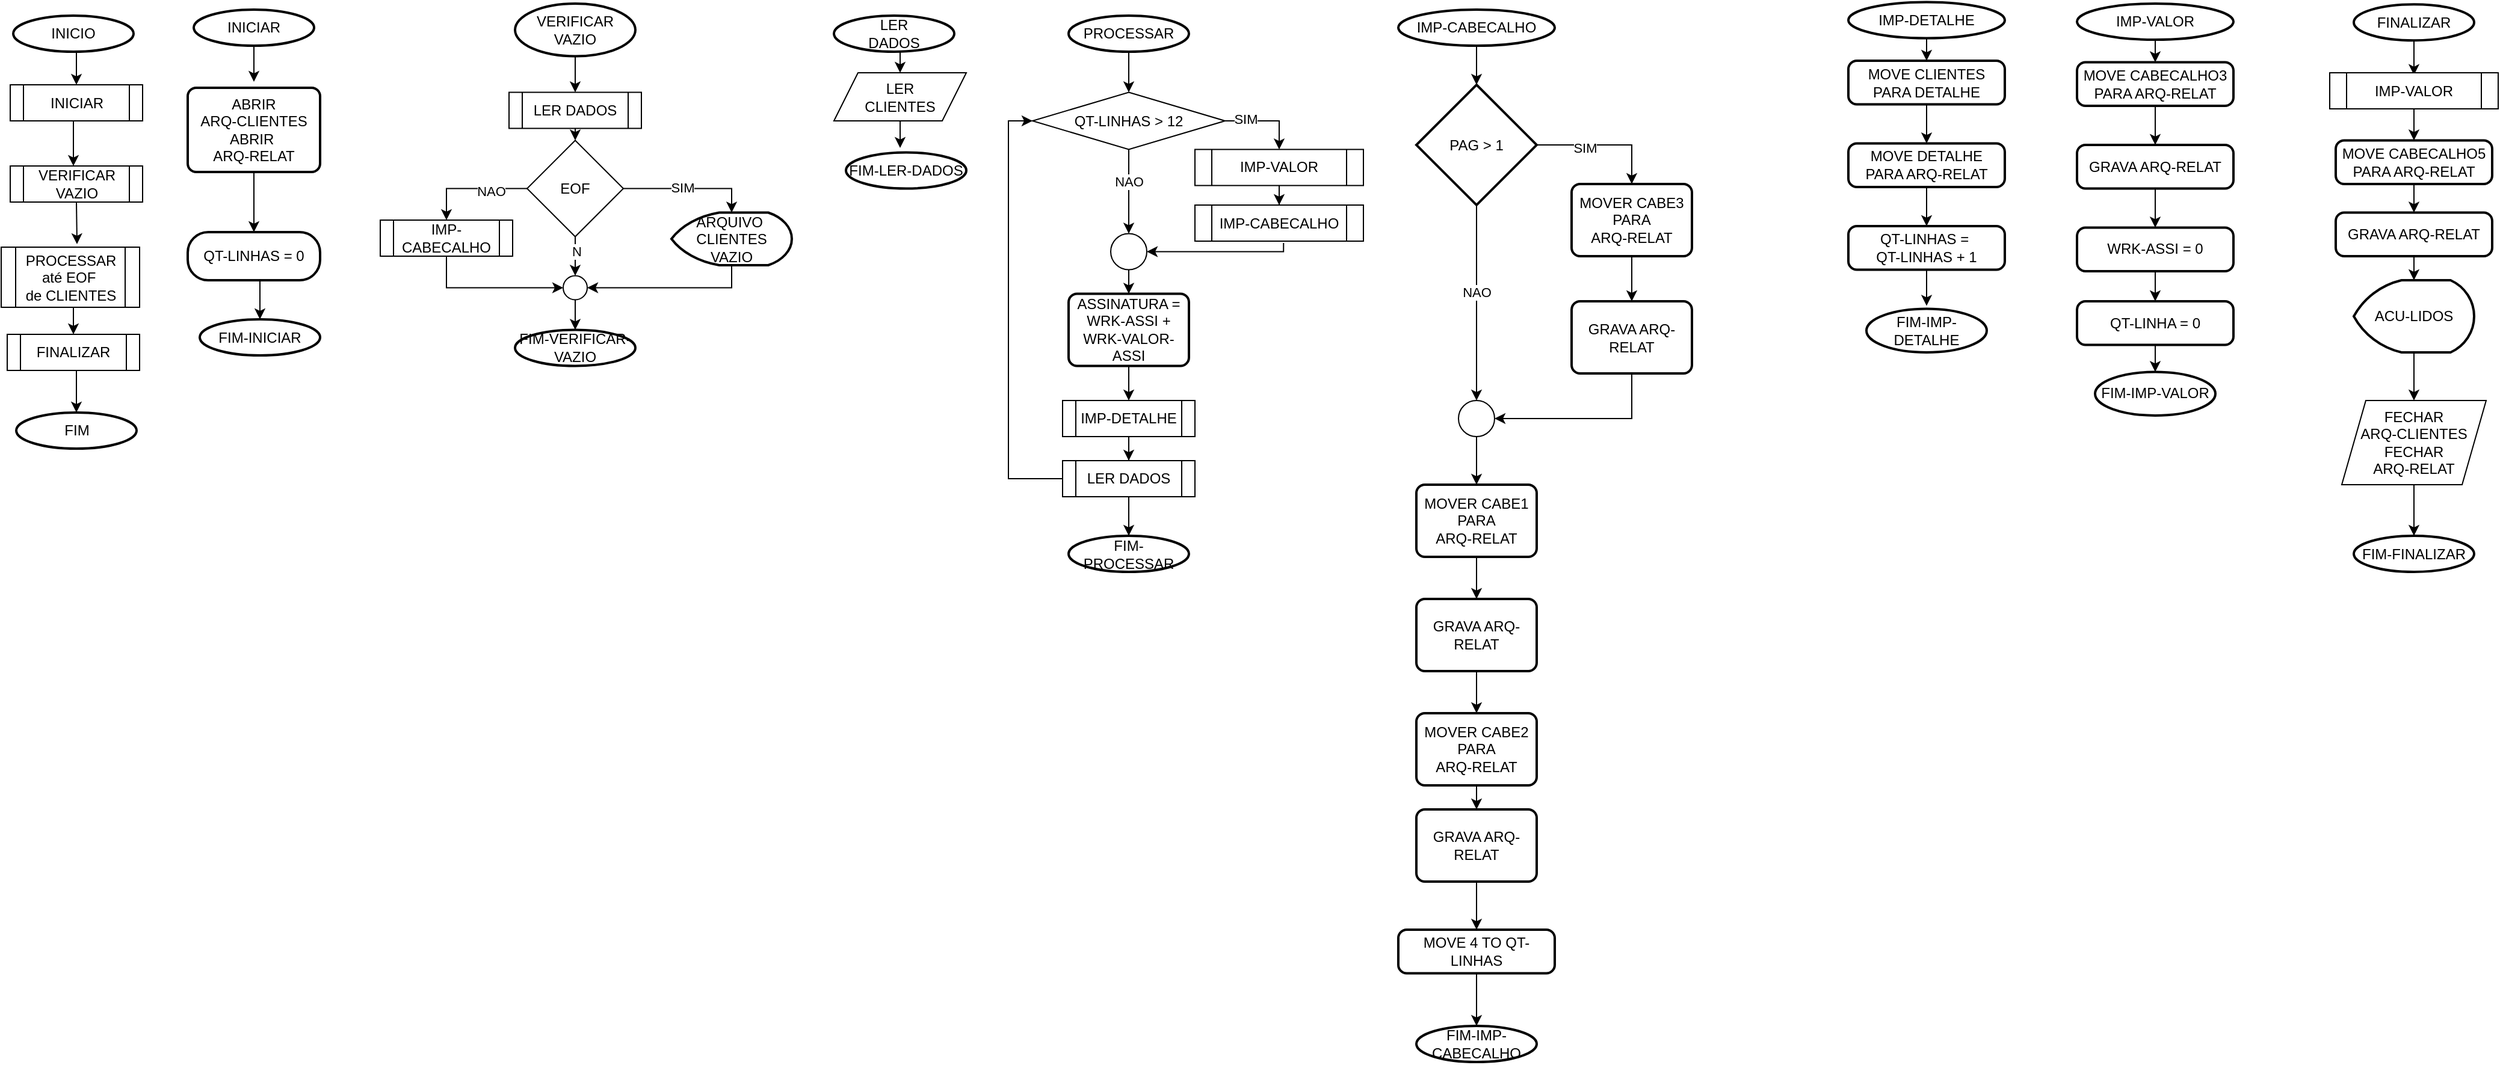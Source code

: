 <mxfile version="24.7.5">
  <diagram name="Página-1" id="E3aodZleRn08sSQu-MqB">
    <mxGraphModel dx="684" dy="614" grid="1" gridSize="10" guides="1" tooltips="1" connect="1" arrows="1" fold="1" page="1" pageScale="1" pageWidth="827" pageHeight="1169" math="0" shadow="0">
      <root>
        <mxCell id="0" />
        <mxCell id="1" parent="0" />
        <mxCell id="N2MzjKT95uYfe9s_-h8l-80" style="edgeStyle=orthogonalEdgeStyle;rounded=0;orthogonalLoop=1;jettySize=auto;html=1;exitX=0.5;exitY=1;exitDx=0;exitDy=0;exitPerimeter=0;entryX=0.5;entryY=0;entryDx=0;entryDy=0;" edge="1" parent="1" source="N2MzjKT95uYfe9s_-h8l-81" target="N2MzjKT95uYfe9s_-h8l-84">
          <mxGeometry relative="1" as="geometry" />
        </mxCell>
        <mxCell id="N2MzjKT95uYfe9s_-h8l-81" value="INICIO" style="strokeWidth=2;html=1;shape=mxgraph.flowchart.start_1;whiteSpace=wrap;" vertex="1" parent="1">
          <mxGeometry x="25" y="40" width="100" height="30" as="geometry" />
        </mxCell>
        <mxCell id="N2MzjKT95uYfe9s_-h8l-82" value="FIM" style="strokeWidth=2;html=1;shape=mxgraph.flowchart.start_1;whiteSpace=wrap;" vertex="1" parent="1">
          <mxGeometry x="27.5" y="370" width="100" height="30" as="geometry" />
        </mxCell>
        <mxCell id="N2MzjKT95uYfe9s_-h8l-83" style="edgeStyle=orthogonalEdgeStyle;rounded=0;orthogonalLoop=1;jettySize=auto;html=1;exitX=0.5;exitY=1;exitDx=0;exitDy=0;" edge="1" parent="1" source="N2MzjKT95uYfe9s_-h8l-84">
          <mxGeometry relative="1" as="geometry">
            <mxPoint x="75" y="165" as="targetPoint" />
          </mxGeometry>
        </mxCell>
        <mxCell id="N2MzjKT95uYfe9s_-h8l-84" value="INICIAR" style="shape=process;whiteSpace=wrap;html=1;backgroundOutline=1;" vertex="1" parent="1">
          <mxGeometry x="22.5" y="97.5" width="110" height="30" as="geometry" />
        </mxCell>
        <mxCell id="N2MzjKT95uYfe9s_-h8l-85" style="edgeStyle=orthogonalEdgeStyle;rounded=0;orthogonalLoop=1;jettySize=auto;html=1;exitX=0.5;exitY=1;exitDx=0;exitDy=0;entryX=0.5;entryY=0;entryDx=0;entryDy=0;" edge="1" parent="1" source="N2MzjKT95uYfe9s_-h8l-86" target="N2MzjKT95uYfe9s_-h8l-87">
          <mxGeometry relative="1" as="geometry" />
        </mxCell>
        <mxCell id="N2MzjKT95uYfe9s_-h8l-86" value="PROCESSAR&lt;div&gt;até EOF&amp;nbsp;&lt;/div&gt;&lt;div&gt;de CLIENTES&lt;/div&gt;" style="shape=process;whiteSpace=wrap;html=1;backgroundOutline=1;" vertex="1" parent="1">
          <mxGeometry x="15" y="232.5" width="115" height="50" as="geometry" />
        </mxCell>
        <mxCell id="N2MzjKT95uYfe9s_-h8l-87" value="FINALIZAR" style="shape=process;whiteSpace=wrap;html=1;backgroundOutline=1;" vertex="1" parent="1">
          <mxGeometry x="20" y="305" width="110" height="30" as="geometry" />
        </mxCell>
        <mxCell id="N2MzjKT95uYfe9s_-h8l-88" style="edgeStyle=orthogonalEdgeStyle;rounded=0;orthogonalLoop=1;jettySize=auto;html=1;exitX=0.5;exitY=1;exitDx=0;exitDy=0;exitPerimeter=0;entryX=0.5;entryY=0;entryDx=0;entryDy=0;" edge="1" parent="1" source="N2MzjKT95uYfe9s_-h8l-89">
          <mxGeometry relative="1" as="geometry">
            <mxPoint x="225" y="95" as="targetPoint" />
          </mxGeometry>
        </mxCell>
        <mxCell id="N2MzjKT95uYfe9s_-h8l-89" value="INICIAR" style="strokeWidth=2;html=1;shape=mxgraph.flowchart.start_1;whiteSpace=wrap;" vertex="1" parent="1">
          <mxGeometry x="175" y="35" width="100" height="30" as="geometry" />
        </mxCell>
        <mxCell id="N2MzjKT95uYfe9s_-h8l-90" value="FIM-INICIAR" style="strokeWidth=2;html=1;shape=mxgraph.flowchart.start_1;whiteSpace=wrap;" vertex="1" parent="1">
          <mxGeometry x="180" y="292.5" width="100" height="30" as="geometry" />
        </mxCell>
        <mxCell id="N2MzjKT95uYfe9s_-h8l-92" style="edgeStyle=orthogonalEdgeStyle;rounded=0;orthogonalLoop=1;jettySize=auto;html=1;entryX=0.5;entryY=0;entryDx=0;entryDy=0;" edge="1" parent="1" source="N2MzjKT95uYfe9s_-h8l-93" target="N2MzjKT95uYfe9s_-h8l-105">
          <mxGeometry relative="1" as="geometry" />
        </mxCell>
        <mxCell id="N2MzjKT95uYfe9s_-h8l-93" value="PROCESSAR" style="strokeWidth=2;html=1;shape=mxgraph.flowchart.start_1;whiteSpace=wrap;" vertex="1" parent="1">
          <mxGeometry x="902" y="40" width="100" height="30" as="geometry" />
        </mxCell>
        <mxCell id="N2MzjKT95uYfe9s_-h8l-94" value="FIM-PROCESSAR" style="strokeWidth=2;html=1;shape=mxgraph.flowchart.start_1;whiteSpace=wrap;" vertex="1" parent="1">
          <mxGeometry x="902" y="472.5" width="100" height="30" as="geometry" />
        </mxCell>
        <mxCell id="N2MzjKT95uYfe9s_-h8l-95" value="FINALIZAR" style="strokeWidth=2;html=1;shape=mxgraph.flowchart.start_1;whiteSpace=wrap;" vertex="1" parent="1">
          <mxGeometry x="1970" y="30.63" width="100" height="30" as="geometry" />
        </mxCell>
        <mxCell id="N2MzjKT95uYfe9s_-h8l-96" value="FIM-FINALIZAR" style="strokeWidth=2;html=1;shape=mxgraph.flowchart.start_1;whiteSpace=wrap;" vertex="1" parent="1">
          <mxGeometry x="1970" y="472.5" width="100" height="30" as="geometry" />
        </mxCell>
        <mxCell id="N2MzjKT95uYfe9s_-h8l-221" value="" style="edgeStyle=orthogonalEdgeStyle;rounded=0;orthogonalLoop=1;jettySize=auto;html=1;" edge="1" parent="1" source="N2MzjKT95uYfe9s_-h8l-98" target="N2MzjKT95uYfe9s_-h8l-96">
          <mxGeometry relative="1" as="geometry" />
        </mxCell>
        <mxCell id="N2MzjKT95uYfe9s_-h8l-98" value="FECHAR&lt;div&gt;ARQ-CLIENTES&lt;/div&gt;&lt;div&gt;FECHAR&lt;/div&gt;&lt;div&gt;ARQ-RELAT&lt;/div&gt;" style="shape=parallelogram;perimeter=parallelogramPerimeter;whiteSpace=wrap;html=1;fixedSize=1;" vertex="1" parent="1">
          <mxGeometry x="1960" y="360" width="120" height="70" as="geometry" />
        </mxCell>
        <mxCell id="N2MzjKT95uYfe9s_-h8l-99" style="edgeStyle=orthogonalEdgeStyle;rounded=0;orthogonalLoop=1;jettySize=auto;html=1;exitX=0.5;exitY=1;exitDx=0;exitDy=0;exitPerimeter=0;entryX=0.5;entryY=0;entryDx=0;entryDy=0;" edge="1" parent="1" source="N2MzjKT95uYfe9s_-h8l-100" target="N2MzjKT95uYfe9s_-h8l-113">
          <mxGeometry relative="1" as="geometry" />
        </mxCell>
        <mxCell id="N2MzjKT95uYfe9s_-h8l-100" value="VERIFICAR&lt;div&gt;VAZIO&lt;/div&gt;" style="strokeWidth=2;html=1;shape=mxgraph.flowchart.start_1;whiteSpace=wrap;" vertex="1" parent="1">
          <mxGeometry x="442" y="30" width="100" height="43.75" as="geometry" />
        </mxCell>
        <mxCell id="N2MzjKT95uYfe9s_-h8l-101" value="FIM-VERIFICAR-VAZIO" style="strokeWidth=2;html=1;shape=mxgraph.flowchart.start_1;whiteSpace=wrap;" vertex="1" parent="1">
          <mxGeometry x="442" y="301.25" width="100" height="30" as="geometry" />
        </mxCell>
        <mxCell id="N2MzjKT95uYfe9s_-h8l-102" style="edgeStyle=orthogonalEdgeStyle;rounded=0;orthogonalLoop=1;jettySize=auto;html=1;exitX=0.5;exitY=1;exitDx=0;exitDy=0;entryX=0.5;entryY=0;entryDx=0;entryDy=0;entryPerimeter=0;" edge="1" parent="1" source="N2MzjKT95uYfe9s_-h8l-87" target="N2MzjKT95uYfe9s_-h8l-82">
          <mxGeometry relative="1" as="geometry" />
        </mxCell>
        <mxCell id="N2MzjKT95uYfe9s_-h8l-103" value="" style="edgeStyle=orthogonalEdgeStyle;rounded=0;orthogonalLoop=1;jettySize=auto;html=1;" edge="1" parent="1" source="N2MzjKT95uYfe9s_-h8l-105" target="N2MzjKT95uYfe9s_-h8l-156">
          <mxGeometry relative="1" as="geometry" />
        </mxCell>
        <mxCell id="N2MzjKT95uYfe9s_-h8l-222" value="NAO" style="edgeLabel;html=1;align=center;verticalAlign=middle;resizable=0;points=[];" vertex="1" connectable="0" parent="N2MzjKT95uYfe9s_-h8l-103">
          <mxGeometry x="-0.253" relative="1" as="geometry">
            <mxPoint as="offset" />
          </mxGeometry>
        </mxCell>
        <mxCell id="N2MzjKT95uYfe9s_-h8l-188" style="edgeStyle=orthogonalEdgeStyle;rounded=0;orthogonalLoop=1;jettySize=auto;html=1;exitX=1;exitY=0.5;exitDx=0;exitDy=0;entryX=0.5;entryY=0;entryDx=0;entryDy=0;" edge="1" parent="1" source="N2MzjKT95uYfe9s_-h8l-105" target="N2MzjKT95uYfe9s_-h8l-158">
          <mxGeometry relative="1" as="geometry" />
        </mxCell>
        <mxCell id="N2MzjKT95uYfe9s_-h8l-189" value="SIM" style="edgeLabel;html=1;align=center;verticalAlign=middle;resizable=0;points=[];" vertex="1" connectable="0" parent="N2MzjKT95uYfe9s_-h8l-188">
          <mxGeometry x="-0.515" y="2" relative="1" as="geometry">
            <mxPoint as="offset" />
          </mxGeometry>
        </mxCell>
        <mxCell id="N2MzjKT95uYfe9s_-h8l-105" value="QT-LINHAS &amp;gt; 12" style="rhombus;whiteSpace=wrap;html=1;" vertex="1" parent="1">
          <mxGeometry x="872" y="103.75" width="160" height="47.5" as="geometry" />
        </mxCell>
        <mxCell id="N2MzjKT95uYfe9s_-h8l-160" value="" style="edgeStyle=orthogonalEdgeStyle;rounded=0;orthogonalLoop=1;jettySize=auto;html=1;" edge="1" parent="1" source="N2MzjKT95uYfe9s_-h8l-108" target="N2MzjKT95uYfe9s_-h8l-109">
          <mxGeometry relative="1" as="geometry" />
        </mxCell>
        <mxCell id="N2MzjKT95uYfe9s_-h8l-108" value="ABRIR&lt;div&gt;ARQ-CLIENTES&lt;/div&gt;&lt;div&gt;ABRIR&amp;nbsp;&lt;/div&gt;&lt;div&gt;ARQ-RELAT&lt;/div&gt;" style="rounded=1;whiteSpace=wrap;html=1;absoluteArcSize=1;arcSize=14;strokeWidth=2;" vertex="1" parent="1">
          <mxGeometry x="170" y="100" width="110" height="70" as="geometry" />
        </mxCell>
        <mxCell id="N2MzjKT95uYfe9s_-h8l-109" value="&lt;div&gt;QT-LINHAS = 0&lt;/div&gt;" style="rounded=1;whiteSpace=wrap;html=1;absoluteArcSize=1;arcSize=34;strokeWidth=2;" vertex="1" parent="1">
          <mxGeometry x="170" y="220" width="110" height="40" as="geometry" />
        </mxCell>
        <mxCell id="N2MzjKT95uYfe9s_-h8l-110" style="edgeStyle=orthogonalEdgeStyle;rounded=0;orthogonalLoop=1;jettySize=auto;html=1;exitX=0.5;exitY=1;exitDx=0;exitDy=0;" edge="1" parent="1" source="N2MzjKT95uYfe9s_-h8l-111">
          <mxGeometry relative="1" as="geometry">
            <mxPoint x="78" y="230" as="targetPoint" />
          </mxGeometry>
        </mxCell>
        <mxCell id="N2MzjKT95uYfe9s_-h8l-111" value="VERIFICAR&lt;div&gt;VAZIO&lt;/div&gt;" style="shape=process;whiteSpace=wrap;html=1;backgroundOutline=1;" vertex="1" parent="1">
          <mxGeometry x="22.5" y="165" width="110" height="30" as="geometry" />
        </mxCell>
        <mxCell id="N2MzjKT95uYfe9s_-h8l-112" style="edgeStyle=orthogonalEdgeStyle;rounded=0;orthogonalLoop=1;jettySize=auto;html=1;exitX=0.5;exitY=1;exitDx=0;exitDy=0;entryX=0.5;entryY=0;entryDx=0;entryDy=0;" edge="1" parent="1" source="N2MzjKT95uYfe9s_-h8l-113" target="N2MzjKT95uYfe9s_-h8l-119">
          <mxGeometry relative="1" as="geometry" />
        </mxCell>
        <mxCell id="N2MzjKT95uYfe9s_-h8l-113" value="LER DADOS" style="shape=process;whiteSpace=wrap;html=1;backgroundOutline=1;" vertex="1" parent="1">
          <mxGeometry x="437" y="103.75" width="110" height="30" as="geometry" />
        </mxCell>
        <mxCell id="N2MzjKT95uYfe9s_-h8l-114" style="edgeStyle=orthogonalEdgeStyle;rounded=0;orthogonalLoop=1;jettySize=auto;html=1;exitX=0.5;exitY=1;exitDx=0;exitDy=0;exitPerimeter=0;entryX=0.5;entryY=0;entryDx=0;entryDy=0;" edge="1" parent="1" source="N2MzjKT95uYfe9s_-h8l-115" target="N2MzjKT95uYfe9s_-h8l-116">
          <mxGeometry relative="1" as="geometry" />
        </mxCell>
        <mxCell id="N2MzjKT95uYfe9s_-h8l-115" value="LER&lt;div&gt;DADOS&lt;/div&gt;" style="strokeWidth=2;html=1;shape=mxgraph.flowchart.start_1;whiteSpace=wrap;" vertex="1" parent="1">
          <mxGeometry x="707" y="40" width="100" height="30" as="geometry" />
        </mxCell>
        <mxCell id="N2MzjKT95uYfe9s_-h8l-116" value="LER&lt;div&gt;CLIENTES&lt;/div&gt;" style="shape=parallelogram;perimeter=parallelogramPerimeter;whiteSpace=wrap;html=1;fixedSize=1;" vertex="1" parent="1">
          <mxGeometry x="707" y="87.5" width="110" height="40" as="geometry" />
        </mxCell>
        <mxCell id="N2MzjKT95uYfe9s_-h8l-117" value="FIM-LER-DADOS" style="strokeWidth=2;html=1;shape=mxgraph.flowchart.start_1;whiteSpace=wrap;" vertex="1" parent="1">
          <mxGeometry x="717" y="153.75" width="100" height="30" as="geometry" />
        </mxCell>
        <mxCell id="N2MzjKT95uYfe9s_-h8l-118" style="edgeStyle=orthogonalEdgeStyle;rounded=0;orthogonalLoop=1;jettySize=auto;html=1;entryX=0.5;entryY=0;entryDx=0;entryDy=0;" edge="1" parent="1" source="N2MzjKT95uYfe9s_-h8l-119" target="N2MzjKT95uYfe9s_-h8l-151">
          <mxGeometry relative="1" as="geometry" />
        </mxCell>
        <mxCell id="N2MzjKT95uYfe9s_-h8l-161" value="NAO" style="edgeLabel;html=1;align=center;verticalAlign=middle;resizable=0;points=[];" vertex="1" connectable="0" parent="N2MzjKT95uYfe9s_-h8l-118">
          <mxGeometry x="-0.359" y="2" relative="1" as="geometry">
            <mxPoint as="offset" />
          </mxGeometry>
        </mxCell>
        <mxCell id="N2MzjKT95uYfe9s_-h8l-119" value="EOF" style="rhombus;whiteSpace=wrap;html=1;" vertex="1" parent="1">
          <mxGeometry x="452" y="143.75" width="80" height="80" as="geometry" />
        </mxCell>
        <mxCell id="N2MzjKT95uYfe9s_-h8l-120" value="ARQUIVO&amp;nbsp;&lt;div&gt;CLIENTES&lt;div&gt;VAZIO&lt;/div&gt;&lt;/div&gt;" style="strokeWidth=2;html=1;shape=mxgraph.flowchart.display;whiteSpace=wrap;" vertex="1" parent="1">
          <mxGeometry x="572" y="203.75" width="100" height="43.75" as="geometry" />
        </mxCell>
        <mxCell id="N2MzjKT95uYfe9s_-h8l-121" style="edgeStyle=orthogonalEdgeStyle;rounded=0;orthogonalLoop=1;jettySize=auto;html=1;exitX=1;exitY=0.5;exitDx=0;exitDy=0;entryX=0.5;entryY=0;entryDx=0;entryDy=0;entryPerimeter=0;" edge="1" parent="1" source="N2MzjKT95uYfe9s_-h8l-119" target="N2MzjKT95uYfe9s_-h8l-120">
          <mxGeometry relative="1" as="geometry" />
        </mxCell>
        <mxCell id="N2MzjKT95uYfe9s_-h8l-122" value="SIM" style="edgeLabel;html=1;align=center;verticalAlign=middle;resizable=0;points=[];" connectable="0" vertex="1" parent="N2MzjKT95uYfe9s_-h8l-121">
          <mxGeometry x="-0.121" y="1" relative="1" as="geometry">
            <mxPoint as="offset" />
          </mxGeometry>
        </mxCell>
        <mxCell id="N2MzjKT95uYfe9s_-h8l-123" value="" style="verticalLabelPosition=bottom;verticalAlign=top;html=1;shape=mxgraph.flowchart.on-page_reference;" vertex="1" parent="1">
          <mxGeometry x="482" y="256.25" width="20" height="20" as="geometry" />
        </mxCell>
        <mxCell id="N2MzjKT95uYfe9s_-h8l-124" style="edgeStyle=orthogonalEdgeStyle;rounded=0;orthogonalLoop=1;jettySize=auto;html=1;exitX=0.5;exitY=1;exitDx=0;exitDy=0;entryX=0.5;entryY=0;entryDx=0;entryDy=0;entryPerimeter=0;" edge="1" parent="1" source="N2MzjKT95uYfe9s_-h8l-119" target="N2MzjKT95uYfe9s_-h8l-123">
          <mxGeometry relative="1" as="geometry" />
        </mxCell>
        <mxCell id="N2MzjKT95uYfe9s_-h8l-125" value="N" style="edgeLabel;html=1;align=center;verticalAlign=middle;resizable=0;points=[];" connectable="0" vertex="1" parent="N2MzjKT95uYfe9s_-h8l-124">
          <mxGeometry x="-0.252" y="1" relative="1" as="geometry">
            <mxPoint as="offset" />
          </mxGeometry>
        </mxCell>
        <mxCell id="N2MzjKT95uYfe9s_-h8l-126" style="edgeStyle=orthogonalEdgeStyle;rounded=0;orthogonalLoop=1;jettySize=auto;html=1;exitX=0.5;exitY=1;exitDx=0;exitDy=0;exitPerimeter=0;entryX=0.5;entryY=0;entryDx=0;entryDy=0;entryPerimeter=0;" edge="1" parent="1" source="N2MzjKT95uYfe9s_-h8l-123" target="N2MzjKT95uYfe9s_-h8l-101">
          <mxGeometry relative="1" as="geometry" />
        </mxCell>
        <mxCell id="N2MzjKT95uYfe9s_-h8l-127" style="edgeStyle=orthogonalEdgeStyle;rounded=0;orthogonalLoop=1;jettySize=auto;html=1;exitX=0.5;exitY=1;exitDx=0;exitDy=0;exitPerimeter=0;entryX=1;entryY=0.5;entryDx=0;entryDy=0;entryPerimeter=0;" edge="1" parent="1" source="N2MzjKT95uYfe9s_-h8l-120" target="N2MzjKT95uYfe9s_-h8l-123">
          <mxGeometry relative="1" as="geometry">
            <Array as="points">
              <mxPoint x="622" y="266" />
            </Array>
          </mxGeometry>
        </mxCell>
        <mxCell id="N2MzjKT95uYfe9s_-h8l-128" style="edgeStyle=orthogonalEdgeStyle;rounded=0;orthogonalLoop=1;jettySize=auto;html=1;exitX=0.5;exitY=1;exitDx=0;exitDy=0;" edge="1" parent="1" source="N2MzjKT95uYfe9s_-h8l-116">
          <mxGeometry relative="1" as="geometry">
            <mxPoint x="762" y="150" as="targetPoint" />
          </mxGeometry>
        </mxCell>
        <mxCell id="N2MzjKT95uYfe9s_-h8l-129" style="edgeStyle=orthogonalEdgeStyle;rounded=0;orthogonalLoop=1;jettySize=auto;html=1;exitX=0.5;exitY=1;exitDx=0;exitDy=0;exitPerimeter=0;entryX=0.5;entryY=0;entryDx=0;entryDy=0;entryPerimeter=0;" edge="1" parent="1" source="N2MzjKT95uYfe9s_-h8l-95">
          <mxGeometry relative="1" as="geometry">
            <mxPoint x="2020.0" y="89.38" as="targetPoint" />
          </mxGeometry>
        </mxCell>
        <mxCell id="N2MzjKT95uYfe9s_-h8l-130" style="edgeStyle=orthogonalEdgeStyle;rounded=0;orthogonalLoop=1;jettySize=auto;html=1;exitX=0.5;exitY=1;exitDx=0;exitDy=0;entryX=0.5;entryY=0;entryDx=0;entryDy=0;entryPerimeter=0;" edge="1" parent="1" source="N2MzjKT95uYfe9s_-h8l-109" target="N2MzjKT95uYfe9s_-h8l-90">
          <mxGeometry relative="1" as="geometry" />
        </mxCell>
        <mxCell id="N2MzjKT95uYfe9s_-h8l-132" style="edgeStyle=orthogonalEdgeStyle;rounded=0;orthogonalLoop=1;jettySize=auto;html=1;entryX=0;entryY=0.5;entryDx=0;entryDy=0;exitX=0;exitY=0.5;exitDx=0;exitDy=0;" edge="1" parent="1" source="N2MzjKT95uYfe9s_-h8l-133" target="N2MzjKT95uYfe9s_-h8l-105">
          <mxGeometry relative="1" as="geometry" />
        </mxCell>
        <mxCell id="N2MzjKT95uYfe9s_-h8l-208" value="" style="edgeStyle=orthogonalEdgeStyle;rounded=0;orthogonalLoop=1;jettySize=auto;html=1;" edge="1" parent="1" source="N2MzjKT95uYfe9s_-h8l-133" target="N2MzjKT95uYfe9s_-h8l-94">
          <mxGeometry relative="1" as="geometry" />
        </mxCell>
        <mxCell id="N2MzjKT95uYfe9s_-h8l-133" value="LER DADOS" style="shape=process;whiteSpace=wrap;html=1;backgroundOutline=1;" vertex="1" parent="1">
          <mxGeometry x="897" y="410" width="110" height="30" as="geometry" />
        </mxCell>
        <mxCell id="N2MzjKT95uYfe9s_-h8l-134" value="IMP-CABECALHO" style="strokeWidth=2;html=1;shape=mxgraph.flowchart.start_1;whiteSpace=wrap;" vertex="1" parent="1">
          <mxGeometry x="1176" y="35" width="130" height="30" as="geometry" />
        </mxCell>
        <mxCell id="N2MzjKT95uYfe9s_-h8l-137" style="edgeStyle=orthogonalEdgeStyle;rounded=0;orthogonalLoop=1;jettySize=auto;html=1;exitX=0.5;exitY=1;exitDx=0;exitDy=0;" edge="1" parent="1" source="N2MzjKT95uYfe9s_-h8l-138">
          <mxGeometry relative="1" as="geometry">
            <mxPoint x="1241" y="901.25" as="targetPoint" />
          </mxGeometry>
        </mxCell>
        <mxCell id="N2MzjKT95uYfe9s_-h8l-184" value="" style="edgeStyle=orthogonalEdgeStyle;rounded=0;orthogonalLoop=1;jettySize=auto;html=1;" edge="1" parent="1" source="N2MzjKT95uYfe9s_-h8l-138" target="N2MzjKT95uYfe9s_-h8l-147">
          <mxGeometry relative="1" as="geometry" />
        </mxCell>
        <mxCell id="N2MzjKT95uYfe9s_-h8l-138" value="MOVE 4 TO QT-LINHAS" style="rounded=1;whiteSpace=wrap;html=1;absoluteArcSize=1;arcSize=14;strokeWidth=2;" vertex="1" parent="1">
          <mxGeometry x="1176" y="800" width="130" height="36.25" as="geometry" />
        </mxCell>
        <mxCell id="N2MzjKT95uYfe9s_-h8l-139" style="edgeStyle=orthogonalEdgeStyle;rounded=0;orthogonalLoop=1;jettySize=auto;html=1;exitX=0.5;exitY=1;exitDx=0;exitDy=0;exitPerimeter=0;entryX=0.5;entryY=0;entryDx=0;entryDy=0;" edge="1" parent="1" source="N2MzjKT95uYfe9s_-h8l-140" target="N2MzjKT95uYfe9s_-h8l-145">
          <mxGeometry relative="1" as="geometry" />
        </mxCell>
        <mxCell id="N2MzjKT95uYfe9s_-h8l-140" value="IMP-DETALHE" style="strokeWidth=2;html=1;shape=mxgraph.flowchart.start_1;whiteSpace=wrap;" vertex="1" parent="1">
          <mxGeometry x="1550" y="28.75" width="130" height="30" as="geometry" />
        </mxCell>
        <mxCell id="N2MzjKT95uYfe9s_-h8l-143" style="edgeStyle=orthogonalEdgeStyle;rounded=0;orthogonalLoop=1;jettySize=auto;html=1;exitX=0.5;exitY=1;exitDx=0;exitDy=0;" edge="1" parent="1" source="N2MzjKT95uYfe9s_-h8l-144">
          <mxGeometry relative="1" as="geometry">
            <mxPoint x="1615" y="281.25" as="targetPoint" />
          </mxGeometry>
        </mxCell>
        <mxCell id="N2MzjKT95uYfe9s_-h8l-144" value="QT-LINHAS =&amp;nbsp;&lt;div&gt;QT-LINHAS + 1&lt;/div&gt;" style="rounded=1;whiteSpace=wrap;html=1;absoluteArcSize=1;arcSize=14;strokeWidth=2;" vertex="1" parent="1">
          <mxGeometry x="1550" y="215" width="130" height="36.25" as="geometry" />
        </mxCell>
        <mxCell id="N2MzjKT95uYfe9s_-h8l-145" value="MOVE CLIENTES&lt;div&gt;PARA DETALHE&lt;/div&gt;" style="rounded=1;whiteSpace=wrap;html=1;absoluteArcSize=1;arcSize=14;strokeWidth=2;" vertex="1" parent="1">
          <mxGeometry x="1550" y="77.5" width="130" height="36.25" as="geometry" />
        </mxCell>
        <mxCell id="N2MzjKT95uYfe9s_-h8l-146" style="edgeStyle=orthogonalEdgeStyle;rounded=0;orthogonalLoop=1;jettySize=auto;html=1;exitX=0.5;exitY=1;exitDx=0;exitDy=0;" edge="1" parent="1" source="N2MzjKT95uYfe9s_-h8l-144" target="N2MzjKT95uYfe9s_-h8l-144">
          <mxGeometry relative="1" as="geometry" />
        </mxCell>
        <mxCell id="N2MzjKT95uYfe9s_-h8l-147" value="FIM-IMP-CABECALHO" style="strokeWidth=2;html=1;shape=mxgraph.flowchart.start_1;whiteSpace=wrap;" vertex="1" parent="1">
          <mxGeometry x="1191" y="880" width="100" height="30" as="geometry" />
        </mxCell>
        <mxCell id="N2MzjKT95uYfe9s_-h8l-148" value="FIM-IMP-DETALHE" style="strokeWidth=2;html=1;shape=mxgraph.flowchart.start_1;whiteSpace=wrap;" vertex="1" parent="1">
          <mxGeometry x="1565" y="283.75" width="100" height="36.25" as="geometry" />
        </mxCell>
        <mxCell id="N2MzjKT95uYfe9s_-h8l-151" value="IMP-CABECALHO" style="shape=process;whiteSpace=wrap;html=1;backgroundOutline=1;" vertex="1" parent="1">
          <mxGeometry x="330" y="210" width="110" height="30" as="geometry" />
        </mxCell>
        <mxCell id="N2MzjKT95uYfe9s_-h8l-152" style="edgeStyle=orthogonalEdgeStyle;rounded=0;orthogonalLoop=1;jettySize=auto;html=1;entryX=0;entryY=0.5;entryDx=0;entryDy=0;entryPerimeter=0;exitX=0.5;exitY=1;exitDx=0;exitDy=0;" edge="1" parent="1" source="N2MzjKT95uYfe9s_-h8l-151" target="N2MzjKT95uYfe9s_-h8l-123">
          <mxGeometry relative="1" as="geometry" />
        </mxCell>
        <mxCell id="N2MzjKT95uYfe9s_-h8l-153" style="edgeStyle=orthogonalEdgeStyle;rounded=0;orthogonalLoop=1;jettySize=auto;html=1;entryX=0.5;entryY=0;entryDx=0;entryDy=0;" edge="1" parent="1" source="N2MzjKT95uYfe9s_-h8l-154" target="N2MzjKT95uYfe9s_-h8l-133">
          <mxGeometry relative="1" as="geometry" />
        </mxCell>
        <mxCell id="N2MzjKT95uYfe9s_-h8l-154" value="IMP-DETALHE" style="shape=process;whiteSpace=wrap;html=1;backgroundOutline=1;" vertex="1" parent="1">
          <mxGeometry x="897" y="360" width="110" height="30" as="geometry" />
        </mxCell>
        <mxCell id="N2MzjKT95uYfe9s_-h8l-210" value="" style="edgeStyle=orthogonalEdgeStyle;rounded=0;orthogonalLoop=1;jettySize=auto;html=1;" edge="1" parent="1" source="N2MzjKT95uYfe9s_-h8l-156" target="N2MzjKT95uYfe9s_-h8l-209">
          <mxGeometry relative="1" as="geometry" />
        </mxCell>
        <mxCell id="N2MzjKT95uYfe9s_-h8l-156" value="" style="ellipse;whiteSpace=wrap;html=1;aspect=fixed;" vertex="1" parent="1">
          <mxGeometry x="937" y="221.25" width="30" height="30" as="geometry" />
        </mxCell>
        <mxCell id="N2MzjKT95uYfe9s_-h8l-206" value="" style="edgeStyle=orthogonalEdgeStyle;rounded=0;orthogonalLoop=1;jettySize=auto;html=1;" edge="1" parent="1" source="N2MzjKT95uYfe9s_-h8l-158" target="N2MzjKT95uYfe9s_-h8l-203">
          <mxGeometry relative="1" as="geometry" />
        </mxCell>
        <mxCell id="N2MzjKT95uYfe9s_-h8l-158" value="IMP-VALOR" style="shape=process;whiteSpace=wrap;html=1;backgroundOutline=1;" vertex="1" parent="1">
          <mxGeometry x="1007" y="151.25" width="140" height="30" as="geometry" />
        </mxCell>
        <mxCell id="N2MzjKT95uYfe9s_-h8l-163" value="" style="edgeStyle=orthogonalEdgeStyle;rounded=0;orthogonalLoop=1;jettySize=auto;html=1;exitX=0.5;exitY=1;exitDx=0;exitDy=0;exitPerimeter=0;entryX=0.5;entryY=0;entryDx=0;entryDy=0;entryPerimeter=0;" edge="1" parent="1" source="N2MzjKT95uYfe9s_-h8l-134" target="N2MzjKT95uYfe9s_-h8l-162">
          <mxGeometry relative="1" as="geometry">
            <mxPoint x="1241" y="65" as="sourcePoint" />
            <mxPoint x="1241" y="249" as="targetPoint" />
          </mxGeometry>
        </mxCell>
        <mxCell id="N2MzjKT95uYfe9s_-h8l-165" style="edgeStyle=orthogonalEdgeStyle;rounded=0;orthogonalLoop=1;jettySize=auto;html=1;exitX=1;exitY=0.5;exitDx=0;exitDy=0;exitPerimeter=0;entryX=0.5;entryY=0;entryDx=0;entryDy=0;" edge="1" parent="1" source="N2MzjKT95uYfe9s_-h8l-162" target="N2MzjKT95uYfe9s_-h8l-164">
          <mxGeometry relative="1" as="geometry" />
        </mxCell>
        <mxCell id="N2MzjKT95uYfe9s_-h8l-171" value="SIM" style="edgeLabel;html=1;align=center;verticalAlign=middle;resizable=0;points=[];" vertex="1" connectable="0" parent="N2MzjKT95uYfe9s_-h8l-165">
          <mxGeometry x="-0.287" y="-2" relative="1" as="geometry">
            <mxPoint as="offset" />
          </mxGeometry>
        </mxCell>
        <mxCell id="N2MzjKT95uYfe9s_-h8l-169" style="edgeStyle=orthogonalEdgeStyle;rounded=0;orthogonalLoop=1;jettySize=auto;html=1;entryX=0.5;entryY=0;entryDx=0;entryDy=0;" edge="1" parent="1" source="N2MzjKT95uYfe9s_-h8l-162" target="N2MzjKT95uYfe9s_-h8l-168">
          <mxGeometry relative="1" as="geometry" />
        </mxCell>
        <mxCell id="N2MzjKT95uYfe9s_-h8l-223" value="NAO" style="edgeLabel;html=1;align=center;verticalAlign=middle;resizable=0;points=[];" vertex="1" connectable="0" parent="N2MzjKT95uYfe9s_-h8l-169">
          <mxGeometry x="-0.115" relative="1" as="geometry">
            <mxPoint as="offset" />
          </mxGeometry>
        </mxCell>
        <mxCell id="N2MzjKT95uYfe9s_-h8l-162" value="PAG &amp;gt; 1" style="strokeWidth=2;html=1;shape=mxgraph.flowchart.decision;whiteSpace=wrap;" vertex="1" parent="1">
          <mxGeometry x="1191" y="97.5" width="100" height="100" as="geometry" />
        </mxCell>
        <mxCell id="N2MzjKT95uYfe9s_-h8l-167" value="" style="edgeStyle=orthogonalEdgeStyle;rounded=0;orthogonalLoop=1;jettySize=auto;html=1;" edge="1" parent="1" source="N2MzjKT95uYfe9s_-h8l-164" target="N2MzjKT95uYfe9s_-h8l-166">
          <mxGeometry relative="1" as="geometry" />
        </mxCell>
        <mxCell id="N2MzjKT95uYfe9s_-h8l-164" value="MOVER CABE3&lt;div&gt;PARA&lt;/div&gt;&lt;div&gt;ARQ-RELAT&lt;/div&gt;" style="rounded=1;whiteSpace=wrap;html=1;absoluteArcSize=1;arcSize=14;strokeWidth=2;" vertex="1" parent="1">
          <mxGeometry x="1320" y="180" width="100" height="60" as="geometry" />
        </mxCell>
        <mxCell id="N2MzjKT95uYfe9s_-h8l-170" style="edgeStyle=orthogonalEdgeStyle;rounded=0;orthogonalLoop=1;jettySize=auto;html=1;entryX=1;entryY=0.5;entryDx=0;entryDy=0;exitX=0.5;exitY=1;exitDx=0;exitDy=0;" edge="1" parent="1" source="N2MzjKT95uYfe9s_-h8l-166" target="N2MzjKT95uYfe9s_-h8l-168">
          <mxGeometry relative="1" as="geometry" />
        </mxCell>
        <mxCell id="N2MzjKT95uYfe9s_-h8l-166" value="GRAVA ARQ-RELAT" style="rounded=1;whiteSpace=wrap;html=1;absoluteArcSize=1;arcSize=14;strokeWidth=2;" vertex="1" parent="1">
          <mxGeometry x="1320" y="277.5" width="100" height="60" as="geometry" />
        </mxCell>
        <mxCell id="N2MzjKT95uYfe9s_-h8l-172" value="" style="edgeStyle=orthogonalEdgeStyle;rounded=0;orthogonalLoop=1;jettySize=auto;html=1;entryX=0.5;entryY=0;entryDx=0;entryDy=0;entryPerimeter=0;" edge="1" parent="1" source="N2MzjKT95uYfe9s_-h8l-168">
          <mxGeometry relative="1" as="geometry">
            <mxPoint x="1241" y="430" as="targetPoint" />
          </mxGeometry>
        </mxCell>
        <mxCell id="N2MzjKT95uYfe9s_-h8l-168" value="" style="ellipse;whiteSpace=wrap;html=1;aspect=fixed;" vertex="1" parent="1">
          <mxGeometry x="1226" y="360" width="30" height="30" as="geometry" />
        </mxCell>
        <mxCell id="N2MzjKT95uYfe9s_-h8l-177" value="" style="edgeStyle=orthogonalEdgeStyle;rounded=0;orthogonalLoop=1;jettySize=auto;html=1;" edge="1" parent="1" source="N2MzjKT95uYfe9s_-h8l-175" target="N2MzjKT95uYfe9s_-h8l-176">
          <mxGeometry relative="1" as="geometry" />
        </mxCell>
        <mxCell id="N2MzjKT95uYfe9s_-h8l-175" value="MOVER CABE1&lt;div&gt;PARA&lt;/div&gt;&lt;div&gt;ARQ-RELAT&lt;/div&gt;" style="rounded=1;whiteSpace=wrap;html=1;absoluteArcSize=1;arcSize=14;strokeWidth=2;" vertex="1" parent="1">
          <mxGeometry x="1191" y="430" width="100" height="60" as="geometry" />
        </mxCell>
        <mxCell id="N2MzjKT95uYfe9s_-h8l-182" style="edgeStyle=orthogonalEdgeStyle;rounded=0;orthogonalLoop=1;jettySize=auto;html=1;entryX=0.5;entryY=0;entryDx=0;entryDy=0;" edge="1" parent="1" source="N2MzjKT95uYfe9s_-h8l-176" target="N2MzjKT95uYfe9s_-h8l-179">
          <mxGeometry relative="1" as="geometry" />
        </mxCell>
        <mxCell id="N2MzjKT95uYfe9s_-h8l-176" value="GRAVA ARQ-RELAT" style="rounded=1;whiteSpace=wrap;html=1;absoluteArcSize=1;arcSize=14;strokeWidth=2;" vertex="1" parent="1">
          <mxGeometry x="1191" y="525" width="100" height="60" as="geometry" />
        </mxCell>
        <mxCell id="N2MzjKT95uYfe9s_-h8l-178" value="" style="edgeStyle=orthogonalEdgeStyle;rounded=0;orthogonalLoop=1;jettySize=auto;html=1;" edge="1" source="N2MzjKT95uYfe9s_-h8l-179" target="N2MzjKT95uYfe9s_-h8l-180" parent="1">
          <mxGeometry relative="1" as="geometry" />
        </mxCell>
        <mxCell id="N2MzjKT95uYfe9s_-h8l-179" value="MOVER CABE2&lt;div&gt;PARA&lt;/div&gt;&lt;div&gt;ARQ-RELAT&lt;/div&gt;" style="rounded=1;whiteSpace=wrap;html=1;absoluteArcSize=1;arcSize=14;strokeWidth=2;" vertex="1" parent="1">
          <mxGeometry x="1191" y="620" width="100" height="60" as="geometry" />
        </mxCell>
        <mxCell id="N2MzjKT95uYfe9s_-h8l-183" value="" style="edgeStyle=orthogonalEdgeStyle;rounded=0;orthogonalLoop=1;jettySize=auto;html=1;" edge="1" parent="1" source="N2MzjKT95uYfe9s_-h8l-180" target="N2MzjKT95uYfe9s_-h8l-138">
          <mxGeometry relative="1" as="geometry" />
        </mxCell>
        <mxCell id="N2MzjKT95uYfe9s_-h8l-180" value="GRAVA ARQ-RELAT" style="rounded=1;whiteSpace=wrap;html=1;absoluteArcSize=1;arcSize=14;strokeWidth=2;" vertex="1" parent="1">
          <mxGeometry x="1191" y="700" width="100" height="60" as="geometry" />
        </mxCell>
        <mxCell id="N2MzjKT95uYfe9s_-h8l-186" value="" style="edgeStyle=orthogonalEdgeStyle;rounded=0;orthogonalLoop=1;jettySize=auto;html=1;exitX=0.5;exitY=1;exitDx=0;exitDy=0;entryX=0.5;entryY=0;entryDx=0;entryDy=0;entryPerimeter=0;" edge="1" parent="1" source="N2MzjKT95uYfe9s_-h8l-145" target="N2MzjKT95uYfe9s_-h8l-185">
          <mxGeometry relative="1" as="geometry">
            <mxPoint x="1615" y="114" as="sourcePoint" />
            <mxPoint x="1605" y="305" as="targetPoint" />
          </mxGeometry>
        </mxCell>
        <mxCell id="N2MzjKT95uYfe9s_-h8l-187" value="" style="edgeStyle=orthogonalEdgeStyle;rounded=0;orthogonalLoop=1;jettySize=auto;html=1;entryX=0.5;entryY=0;entryDx=0;entryDy=0;" edge="1" parent="1" source="N2MzjKT95uYfe9s_-h8l-185" target="N2MzjKT95uYfe9s_-h8l-144">
          <mxGeometry relative="1" as="geometry" />
        </mxCell>
        <mxCell id="N2MzjKT95uYfe9s_-h8l-185" value="MOVE &lt;span style=&quot;background-color: initial;&quot;&gt;DETALHE PARA ARQ-RELAT&lt;/span&gt;" style="rounded=1;whiteSpace=wrap;html=1;absoluteArcSize=1;arcSize=14;strokeWidth=2;" vertex="1" parent="1">
          <mxGeometry x="1550" y="146.25" width="130" height="36.25" as="geometry" />
        </mxCell>
        <mxCell id="N2MzjKT95uYfe9s_-h8l-190" style="edgeStyle=orthogonalEdgeStyle;rounded=0;orthogonalLoop=1;jettySize=auto;html=1;exitX=0.5;exitY=1;exitDx=0;exitDy=0;exitPerimeter=0;entryX=0.5;entryY=0;entryDx=0;entryDy=0;" edge="1" parent="1" source="N2MzjKT95uYfe9s_-h8l-191" target="N2MzjKT95uYfe9s_-h8l-194">
          <mxGeometry relative="1" as="geometry" />
        </mxCell>
        <mxCell id="N2MzjKT95uYfe9s_-h8l-191" value="IMP-VALOR" style="strokeWidth=2;html=1;shape=mxgraph.flowchart.start_1;whiteSpace=wrap;" vertex="1" parent="1">
          <mxGeometry x="1740" y="30" width="130" height="30" as="geometry" />
        </mxCell>
        <mxCell id="N2MzjKT95uYfe9s_-h8l-201" value="" style="edgeStyle=orthogonalEdgeStyle;rounded=0;orthogonalLoop=1;jettySize=auto;html=1;" edge="1" parent="1" source="N2MzjKT95uYfe9s_-h8l-193" target="N2MzjKT95uYfe9s_-h8l-200">
          <mxGeometry relative="1" as="geometry" />
        </mxCell>
        <mxCell id="N2MzjKT95uYfe9s_-h8l-193" value="WRK-ASSI = 0" style="rounded=1;whiteSpace=wrap;html=1;absoluteArcSize=1;arcSize=14;strokeWidth=2;" vertex="1" parent="1">
          <mxGeometry x="1740" y="216.25" width="130" height="36.25" as="geometry" />
        </mxCell>
        <mxCell id="N2MzjKT95uYfe9s_-h8l-194" value="MOVE CABECALHO3&lt;div&gt;PARA ARQ-RELAT&lt;/div&gt;" style="rounded=1;whiteSpace=wrap;html=1;absoluteArcSize=1;arcSize=14;strokeWidth=2;" vertex="1" parent="1">
          <mxGeometry x="1740" y="78.75" width="130" height="36.25" as="geometry" />
        </mxCell>
        <mxCell id="N2MzjKT95uYfe9s_-h8l-195" style="edgeStyle=orthogonalEdgeStyle;rounded=0;orthogonalLoop=1;jettySize=auto;html=1;exitX=0.5;exitY=1;exitDx=0;exitDy=0;" edge="1" parent="1" source="N2MzjKT95uYfe9s_-h8l-193" target="N2MzjKT95uYfe9s_-h8l-193">
          <mxGeometry relative="1" as="geometry" />
        </mxCell>
        <mxCell id="N2MzjKT95uYfe9s_-h8l-196" value="FIM-IMP-VALOR" style="strokeWidth=2;html=1;shape=mxgraph.flowchart.start_1;whiteSpace=wrap;" vertex="1" parent="1">
          <mxGeometry x="1755" y="336.25" width="100" height="36.25" as="geometry" />
        </mxCell>
        <mxCell id="N2MzjKT95uYfe9s_-h8l-197" value="" style="edgeStyle=orthogonalEdgeStyle;rounded=0;orthogonalLoop=1;jettySize=auto;html=1;exitX=0.5;exitY=1;exitDx=0;exitDy=0;entryX=0.5;entryY=0;entryDx=0;entryDy=0;entryPerimeter=0;" edge="1" parent="1" source="N2MzjKT95uYfe9s_-h8l-194" target="N2MzjKT95uYfe9s_-h8l-199">
          <mxGeometry relative="1" as="geometry">
            <mxPoint x="1805" y="115.25" as="sourcePoint" />
            <mxPoint x="1795" y="306.25" as="targetPoint" />
          </mxGeometry>
        </mxCell>
        <mxCell id="N2MzjKT95uYfe9s_-h8l-198" value="" style="edgeStyle=orthogonalEdgeStyle;rounded=0;orthogonalLoop=1;jettySize=auto;html=1;entryX=0.5;entryY=0;entryDx=0;entryDy=0;" edge="1" parent="1" source="N2MzjKT95uYfe9s_-h8l-199" target="N2MzjKT95uYfe9s_-h8l-193">
          <mxGeometry relative="1" as="geometry" />
        </mxCell>
        <mxCell id="N2MzjKT95uYfe9s_-h8l-199" value="GRAVA ARQ-RELAT" style="rounded=1;whiteSpace=wrap;html=1;absoluteArcSize=1;arcSize=14;strokeWidth=2;" vertex="1" parent="1">
          <mxGeometry x="1740" y="147.5" width="130" height="36.25" as="geometry" />
        </mxCell>
        <mxCell id="N2MzjKT95uYfe9s_-h8l-200" value="QT-LINHA = 0" style="rounded=1;whiteSpace=wrap;html=1;absoluteArcSize=1;arcSize=14;strokeWidth=2;" vertex="1" parent="1">
          <mxGeometry x="1740" y="277.5" width="130" height="36.25" as="geometry" />
        </mxCell>
        <mxCell id="N2MzjKT95uYfe9s_-h8l-202" style="edgeStyle=orthogonalEdgeStyle;rounded=0;orthogonalLoop=1;jettySize=auto;html=1;entryX=0.5;entryY=0;entryDx=0;entryDy=0;entryPerimeter=0;" edge="1" parent="1" source="N2MzjKT95uYfe9s_-h8l-200" target="N2MzjKT95uYfe9s_-h8l-196">
          <mxGeometry relative="1" as="geometry" />
        </mxCell>
        <mxCell id="N2MzjKT95uYfe9s_-h8l-203" value="IMP-CABECALHO" style="shape=process;whiteSpace=wrap;html=1;backgroundOutline=1;" vertex="1" parent="1">
          <mxGeometry x="1007" y="197.5" width="140" height="30" as="geometry" />
        </mxCell>
        <mxCell id="N2MzjKT95uYfe9s_-h8l-207" style="edgeStyle=orthogonalEdgeStyle;rounded=0;orthogonalLoop=1;jettySize=auto;html=1;entryX=1;entryY=0.5;entryDx=0;entryDy=0;exitX=0.526;exitY=1.049;exitDx=0;exitDy=0;exitPerimeter=0;" edge="1" parent="1" source="N2MzjKT95uYfe9s_-h8l-203" target="N2MzjKT95uYfe9s_-h8l-156">
          <mxGeometry relative="1" as="geometry">
            <Array as="points">
              <mxPoint x="1081" y="236" />
            </Array>
          </mxGeometry>
        </mxCell>
        <mxCell id="N2MzjKT95uYfe9s_-h8l-211" value="" style="edgeStyle=orthogonalEdgeStyle;rounded=0;orthogonalLoop=1;jettySize=auto;html=1;" edge="1" parent="1" source="N2MzjKT95uYfe9s_-h8l-209" target="N2MzjKT95uYfe9s_-h8l-154">
          <mxGeometry relative="1" as="geometry" />
        </mxCell>
        <mxCell id="N2MzjKT95uYfe9s_-h8l-209" value="ASSINATURA = WRK-ASSI + WRK-VALOR-ASSI" style="rounded=1;whiteSpace=wrap;html=1;absoluteArcSize=1;arcSize=14;strokeWidth=2;" vertex="1" parent="1">
          <mxGeometry x="902" y="271.25" width="100" height="60" as="geometry" />
        </mxCell>
        <mxCell id="N2MzjKT95uYfe9s_-h8l-213" value="" style="edgeStyle=orthogonalEdgeStyle;rounded=0;orthogonalLoop=1;jettySize=auto;html=1;" edge="1" parent="1" source="N2MzjKT95uYfe9s_-h8l-218" target="N2MzjKT95uYfe9s_-h8l-98">
          <mxGeometry relative="1" as="geometry" />
        </mxCell>
        <mxCell id="N2MzjKT95uYfe9s_-h8l-212" value="IMP-VALOR" style="shape=process;whiteSpace=wrap;html=1;backgroundOutline=1;" vertex="1" parent="1">
          <mxGeometry x="1950" y="87.5" width="140" height="30" as="geometry" />
        </mxCell>
        <mxCell id="N2MzjKT95uYfe9s_-h8l-215" value="" style="edgeStyle=orthogonalEdgeStyle;rounded=0;orthogonalLoop=1;jettySize=auto;html=1;" edge="1" parent="1" source="N2MzjKT95uYfe9s_-h8l-212" target="N2MzjKT95uYfe9s_-h8l-214">
          <mxGeometry relative="1" as="geometry">
            <mxPoint x="2020" y="118" as="sourcePoint" />
            <mxPoint x="2020" y="293" as="targetPoint" />
          </mxGeometry>
        </mxCell>
        <mxCell id="N2MzjKT95uYfe9s_-h8l-214" value="MOVE CABECALHO5&lt;div&gt;PARA ARQ-RELAT&lt;/div&gt;" style="rounded=1;whiteSpace=wrap;html=1;absoluteArcSize=1;arcSize=14;strokeWidth=2;" vertex="1" parent="1">
          <mxGeometry x="1955" y="143.75" width="130" height="36.25" as="geometry" />
        </mxCell>
        <mxCell id="N2MzjKT95uYfe9s_-h8l-217" value="" style="edgeStyle=orthogonalEdgeStyle;rounded=0;orthogonalLoop=1;jettySize=auto;html=1;" edge="1" parent="1" source="N2MzjKT95uYfe9s_-h8l-214" target="N2MzjKT95uYfe9s_-h8l-216">
          <mxGeometry relative="1" as="geometry">
            <mxPoint x="2020" y="180" as="sourcePoint" />
            <mxPoint x="2020" y="293" as="targetPoint" />
          </mxGeometry>
        </mxCell>
        <mxCell id="N2MzjKT95uYfe9s_-h8l-216" value="GRAVA ARQ-RELAT" style="rounded=1;whiteSpace=wrap;html=1;absoluteArcSize=1;arcSize=14;strokeWidth=2;" vertex="1" parent="1">
          <mxGeometry x="1955" y="203.75" width="130" height="36.25" as="geometry" />
        </mxCell>
        <mxCell id="N2MzjKT95uYfe9s_-h8l-219" value="" style="edgeStyle=orthogonalEdgeStyle;rounded=0;orthogonalLoop=1;jettySize=auto;html=1;" edge="1" parent="1" source="N2MzjKT95uYfe9s_-h8l-216" target="N2MzjKT95uYfe9s_-h8l-218">
          <mxGeometry relative="1" as="geometry">
            <mxPoint x="2020" y="240" as="sourcePoint" />
            <mxPoint x="2020" y="338" as="targetPoint" />
          </mxGeometry>
        </mxCell>
        <mxCell id="N2MzjKT95uYfe9s_-h8l-218" value="ACU-LIDOS" style="strokeWidth=2;html=1;shape=mxgraph.flowchart.display;whiteSpace=wrap;" vertex="1" parent="1">
          <mxGeometry x="1970" y="260" width="100" height="60" as="geometry" />
        </mxCell>
      </root>
    </mxGraphModel>
  </diagram>
</mxfile>
